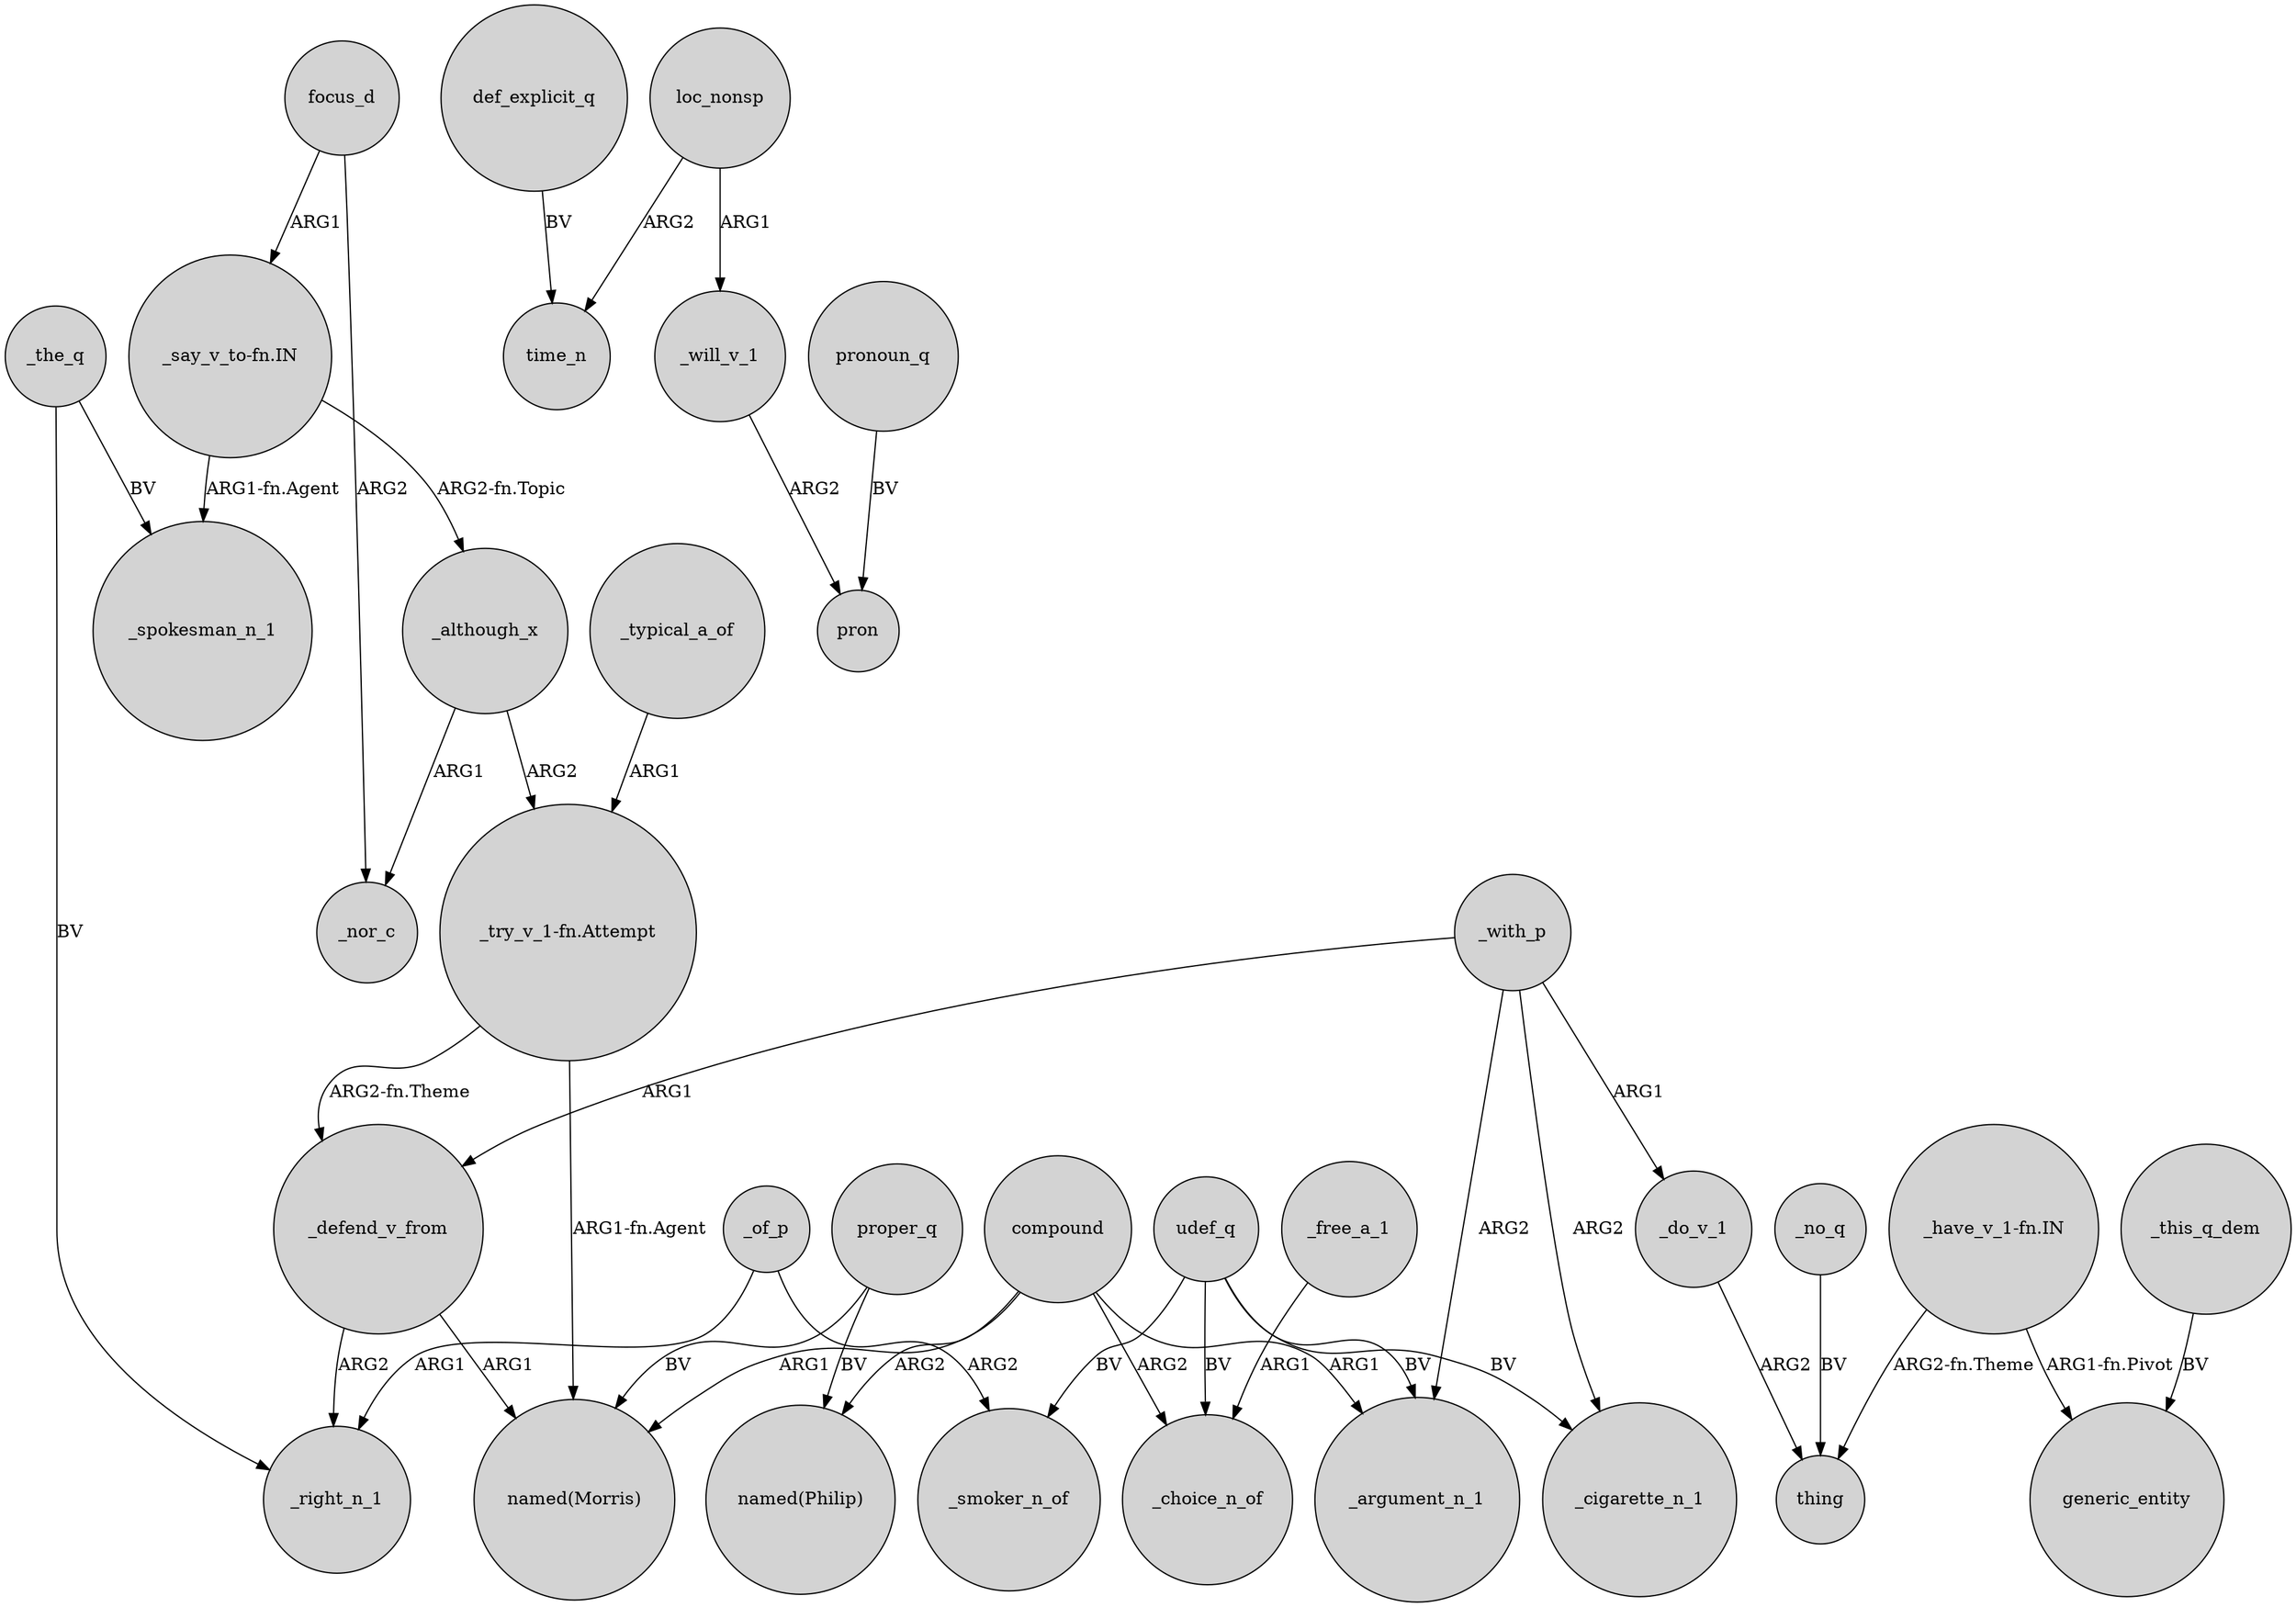 digraph {
	node [shape=circle style=filled]
	_with_p -> _defend_v_from [label=ARG1]
	compound -> _argument_n_1 [label=ARG1]
	"_have_v_1-fn.IN" -> generic_entity [label="ARG1-fn.Pivot"]
	def_explicit_q -> time_n [label=BV]
	udef_q -> _smoker_n_of [label=BV]
	_with_p -> _cigarette_n_1 [label=ARG2]
	_defend_v_from -> _right_n_1 [label=ARG2]
	_although_x -> _nor_c [label=ARG1]
	compound -> "named(Philip)" [label=ARG2]
	udef_q -> _cigarette_n_1 [label=BV]
	"_say_v_to-fn.IN" -> _although_x [label="ARG2-fn.Topic"]
	proper_q -> "named(Philip)" [label=BV]
	_typical_a_of -> "_try_v_1-fn.Attempt" [label=ARG1]
	_of_p -> _smoker_n_of [label=ARG2]
	"_try_v_1-fn.Attempt" -> "named(Morris)" [label="ARG1-fn.Agent"]
	compound -> "named(Morris)" [label=ARG1]
	loc_nonsp -> time_n [label=ARG2]
	"_say_v_to-fn.IN" -> _spokesman_n_1 [label="ARG1-fn.Agent"]
	_with_p -> _do_v_1 [label=ARG1]
	pronoun_q -> pron [label=BV]
	proper_q -> "named(Morris)" [label=BV]
	udef_q -> _choice_n_of [label=BV]
	_this_q_dem -> generic_entity [label=BV]
	_no_q -> thing [label=BV]
	focus_d -> _nor_c [label=ARG2]
	_will_v_1 -> pron [label=ARG2]
	"_have_v_1-fn.IN" -> thing [label="ARG2-fn.Theme"]
	compound -> _choice_n_of [label=ARG2]
	_free_a_1 -> _choice_n_of [label=ARG1]
	_with_p -> _argument_n_1 [label=ARG2]
	_the_q -> _right_n_1 [label=BV]
	_of_p -> _right_n_1 [label=ARG1]
	_do_v_1 -> thing [label=ARG2]
	_although_x -> "_try_v_1-fn.Attempt" [label=ARG2]
	loc_nonsp -> _will_v_1 [label=ARG1]
	_defend_v_from -> "named(Morris)" [label=ARG1]
	_the_q -> _spokesman_n_1 [label=BV]
	focus_d -> "_say_v_to-fn.IN" [label=ARG1]
	udef_q -> _argument_n_1 [label=BV]
	"_try_v_1-fn.Attempt" -> _defend_v_from [label="ARG2-fn.Theme"]
}
